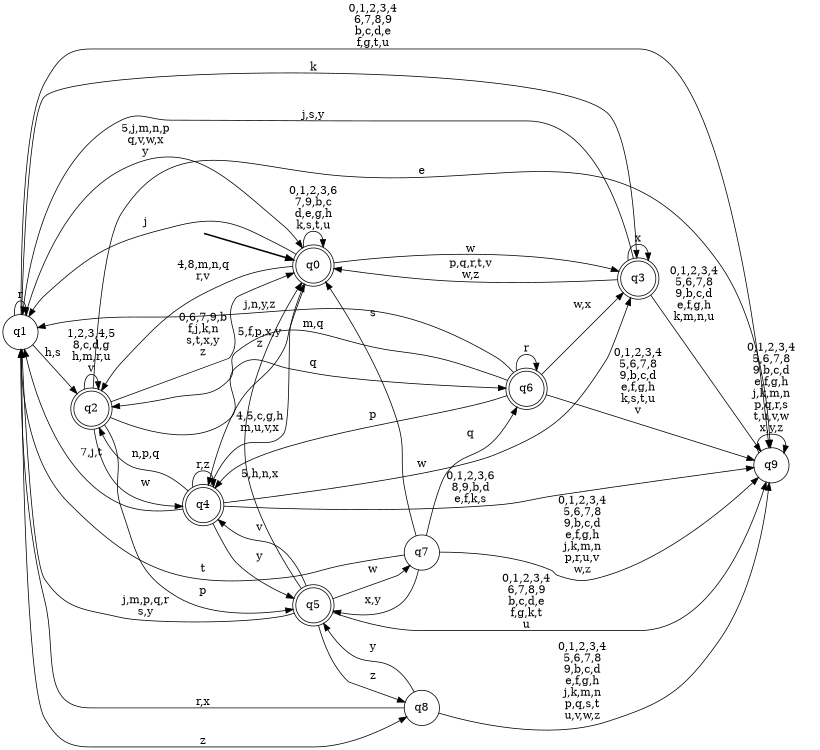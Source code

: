 digraph BlueStar {
__start0 [style = invis, shape = none, label = "", width = 0, height = 0];

rankdir=LR;
size="8,5";

s0 [style="rounded,filled", color="black", fillcolor="white" shape="doublecircle", label="q0"];
s1 [style="filled", color="black", fillcolor="white" shape="circle", label="q1"];
s2 [style="rounded,filled", color="black", fillcolor="white" shape="doublecircle", label="q2"];
s3 [style="rounded,filled", color="black", fillcolor="white" shape="doublecircle", label="q3"];
s4 [style="rounded,filled", color="black", fillcolor="white" shape="doublecircle", label="q4"];
s5 [style="rounded,filled", color="black", fillcolor="white" shape="doublecircle", label="q5"];
s6 [style="rounded,filled", color="black", fillcolor="white" shape="doublecircle", label="q6"];
s7 [style="filled", color="black", fillcolor="white" shape="circle", label="q7"];
s8 [style="filled", color="black", fillcolor="white" shape="circle", label="q8"];
s9 [style="filled", color="black", fillcolor="white" shape="circle", label="q9"];
subgraph cluster_main { 
	graph [pad=".75", ranksep="0.15", nodesep="0.15"];
	 style=invis; 
	__start0 -> s0 [penwidth=2];
}
s0 -> s0 [label="0,1,2,3,6\n7,9,b,c\nd,e,g,h\nk,s,t,u"];
s0 -> s1 [label="j"];
s0 -> s2 [label="4,8,m,n,q\nr,v"];
s0 -> s3 [label="w"];
s0 -> s4 [label="5,f,p,x,y\nz"];
s1 -> s0 [label="5,j,m,n,p\nq,v,w,x\ny"];
s1 -> s1 [label="r"];
s1 -> s2 [label="h,s"];
s1 -> s3 [label="k"];
s1 -> s8 [label="z"];
s1 -> s9 [label="0,1,2,3,4\n6,7,8,9\nb,c,d,e\nf,g,t,u"];
s2 -> s0 [label="0,6,7,9,b\nf,j,k,n\ns,t,x,y\nz"];
s2 -> s2 [label="1,2,3,4,5\n8,c,d,g\nh,m,r,u\nv"];
s2 -> s4 [label="w"];
s2 -> s5 [label="p"];
s2 -> s6 [label="q"];
s2 -> s9 [label="e"];
s3 -> s0 [label="p,q,r,t,v\nw,z"];
s3 -> s1 [label="j,s,y"];
s3 -> s3 [label="x"];
s3 -> s9 [label="0,1,2,3,4\n5,6,7,8\n9,b,c,d\ne,f,g,h\nk,m,n,u"];
s4 -> s0 [label="4,5,c,g,h\nm,u,v,x"];
s4 -> s1 [label="7,j,t"];
s4 -> s2 [label="n,p,q"];
s4 -> s3 [label="w"];
s4 -> s4 [label="r,z"];
s4 -> s5 [label="y"];
s4 -> s9 [label="0,1,2,3,6\n8,9,b,d\ne,f,k,s"];
s5 -> s0 [label="5,h,n,x"];
s5 -> s1 [label="j,m,p,q,r\ns,y"];
s5 -> s4 [label="v"];
s5 -> s7 [label="w"];
s5 -> s8 [label="z"];
s5 -> s9 [label="0,1,2,3,4\n6,7,8,9\nb,c,d,e\nf,g,k,t\nu"];
s6 -> s1 [label="j,n,y,z"];
s6 -> s2 [label="m,q"];
s6 -> s3 [label="w,x"];
s6 -> s4 [label="p"];
s6 -> s6 [label="r"];
s6 -> s9 [label="0,1,2,3,4\n5,6,7,8\n9,b,c,d\ne,f,g,h\nk,s,t,u\nv"];
s7 -> s0 [label="s"];
s7 -> s1 [label="t"];
s7 -> s5 [label="x,y"];
s7 -> s6 [label="q"];
s7 -> s9 [label="0,1,2,3,4\n5,6,7,8\n9,b,c,d\ne,f,g,h\nj,k,m,n\np,r,u,v\nw,z"];
s8 -> s1 [label="r,x"];
s8 -> s5 [label="y"];
s8 -> s9 [label="0,1,2,3,4\n5,6,7,8\n9,b,c,d\ne,f,g,h\nj,k,m,n\np,q,s,t\nu,v,w,z"];
s9 -> s9 [label="0,1,2,3,4\n5,6,7,8\n9,b,c,d\ne,f,g,h\nj,k,m,n\np,q,r,s\nt,u,v,w\nx,y,z"];

}